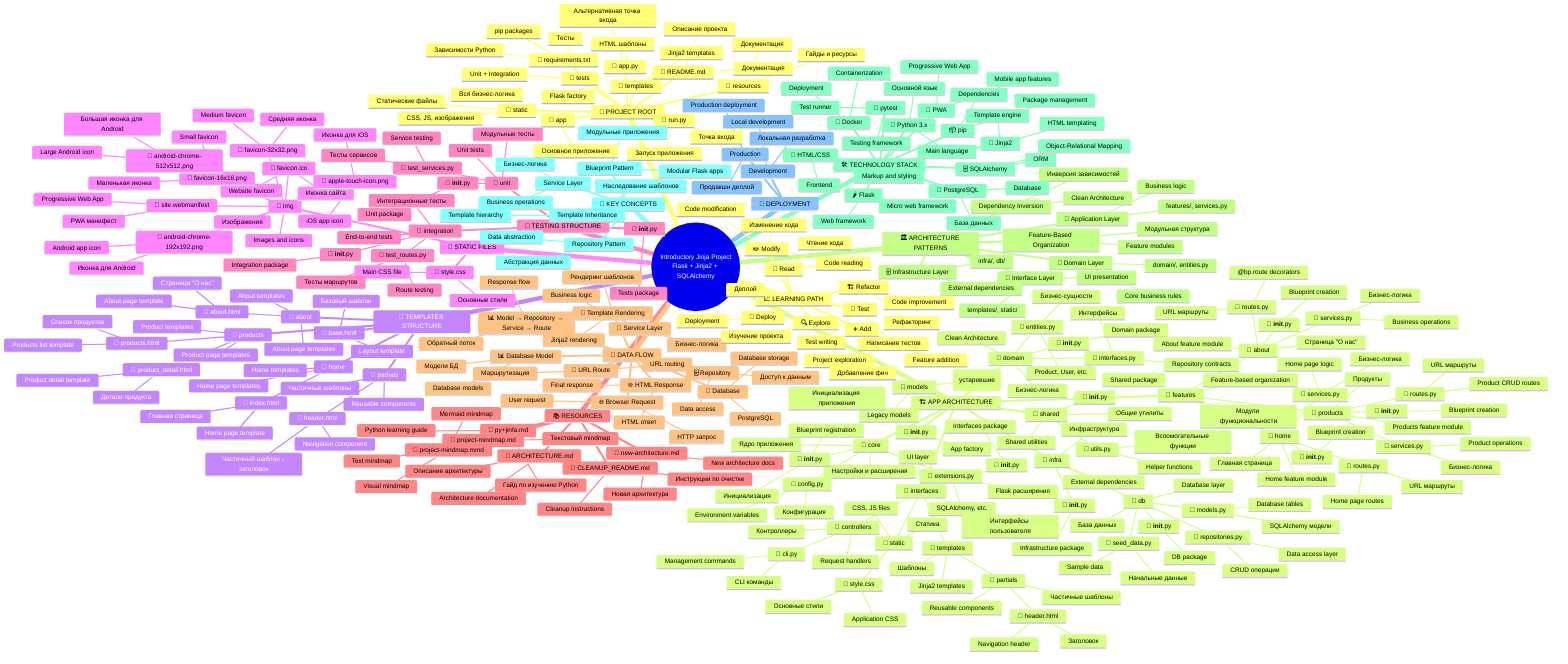 mindmap
  root((Introductory Jinja Project
Flask + Jinja2 + SQLAlchemy))
    📁 PROJECT ROOT
      📂 app
        Основное приложение
        Вся бизнес-логика
      📂 static
        Статические файлы
        CSS, JS, изображения
      📂 templates
        HTML шаблоны
        Jinja2 templates
      📂 tests
        Тесты
        Unit + Integration
      📂 resources
        Документация
        Гайды и ресурсы
      📄 requirements.txt
        Зависимости Python
        pip packages
      📄 run.py
        Точка входа
        Запуск приложения
      📄 app.py
        Альтернативная точка входа
        Flask factory
      📄 README.md
        Описание проекта
        Документация
    🏗️ APP ARCHITECTURE
      📂 core
        Ядро приложения
        Настройки и расширения
        📄 __init__.py
          Инициализация
          Blueprint registration
        📄 config.py
          Конфигурация
          Environment variables
        📄 extensions.py
          Flask расширения
          SQLAlchemy, etc.
      📂 domain
        Бизнес-логика
        Clean Architecture
        📄 __init__.py
          Domain package
        📄 entities.py
          Бизнес-сущности
          Product, User, etc.
        📄 interfaces.py
          Интерфейсы
          Repository contracts
      📂 features
        Модули функциональности
        Feature-based organization
        📂 about
          Страница "О нас"
          About feature module
          📄 __init__.py
            Blueprint creation
          📄 routes.py
            URL маршруты
            @bp.route decorators
          📄 services.py
            Бизнес-логика
            Business operations
        📂 home
          Главная страница
          Home feature module
          📄 __init__.py
            Blueprint creation
          📄 routes.py
            URL маршруты
            Home page routes
          📄 services.py
            Бизнес-логика
            Home page logic
        📂 products
          Продукты
          Products feature module
          📄 __init__.py
            Blueprint creation
          📄 routes.py
            URL маршруты
            Product CRUD routes
          📄 services.py
            Бизнес-логика
            Product operations
      📂 infra
        Инфраструктура
        External dependencies
        📄 __init__.py
          Infrastructure package
        📂 db
          База данных
          Database layer
          📄 __init__.py
            DB package
          📄 models.py
            SQLAlchemy модели
            Database tables
          📄 repositories.py
            CRUD операции
            Data access layer
          📄 seed_data.py
            Начальные данные
            Sample data
      📂 interfaces
        Интерфейсы пользователя
        UI layer
        📄 __init__.py
          Interfaces package
        📂 controllers
          Контроллеры
          Request handlers
          📄 cli.py
            CLI команды
            Management commands
        📂 static
          Статика
          CSS, JS files
          📄 style.css
            Основные стили
            Application CSS
        📂 templates
          Шаблоны
          Jinja2 templates
          📂 partials
            Частичные шаблоны
            Reusable components
            📄 header.html
              Заголовок
              Navigation header
      📂 models
        Модели (устаревшие)
        Legacy models
      📂 shared
        Общие утилиты
        Shared utilities
        📄 __init__.py
          Shared package
        📄 utils.py
          Вспомогательные функции
          Helper functions
      📄 __init__.py
        Инициализация приложения
        App factory
    🎨 TEMPLATES STRUCTURE
      📄 base.html
        Базовый шаблон
        Layout template
      📂 about
        About templates
        About page templates
        📄 about.html
          Страница "О нас"
          About page template
      📂 home
        Home templates
        Home page templates
        📄 index.html
          Главная страница
          Home page template
      📂 products
        Product templates
        Product page templates
        📄 products.html
          Список продуктов
          Products list template
        📄 product_detail.html
          Детали продукта
          Product detail template
      📂 partials
        Частичные шаблоны
        Reusable components
        📄 header.html
          Частичный шаблон - заголовок
          Navigation component
    🎯 STATIC FILES
      📄 style.css
        Основные стили
        Main CSS file
      📂 img
        Изображения
        Images and icons
        📄 favicon.ico
          Иконка сайта
          Website favicon
        📄 favicon-16x16.png
          Маленькая иконка
          Small favicon
        📄 favicon-32x32.png
          Средняя иконка
          Medium favicon
        📄 apple-touch-icon.png
          Иконка для iOS
          iOS app icon
        📄 android-chrome-192x192.png
          Иконка для Android
          Android app icon
        📄 android-chrome-512x512.png
          Большая иконка для Android
          Large Android icon
        📄 site.webmanifest
          PWA манифест
          Progressive Web App
    🧪 TESTING STRUCTURE
      📄 __init__.py
        Tests package
      📂 integration
        Интеграционные тесты
        End-to-end tests
        📄 __init__.py
          Integration package
        📄 test_routes.py
          Тесты маршрутов
          Route testing
      📂 unit
        Модульные тесты
        Unit tests
        📄 __init__.py
          Unit package
        📄 test_services.py
          Тесты сервисов
          Service testing
    📚 RESOURCES
      📄 py+jinfa.md
        Гайд по изучению Python
        Python learning guide
      📄 ARCHITECTURE.md
        Описание архитектуры
        Architecture documentation
      📄 CLEANUP_README.md
        Инструкции по очистке
        Cleanup instructions
      📄 new-architecture.md
        Новая архитектура
        New architecture docs
      📄 project-mindmap.md
        Текстовый mindmap
        Text mindmap
      📄 project-mindmap.mmd
        Mermaid mindmap
        Visual mindmap
    🔄 DATA FLOW
      🌐 Browser Request
        HTTP запрос
        User request
      📍 URL Route
        Маршрутизация
        URL routing
      🔧 Service Layer
        Бизнес-логика
        Business logic
      🗄️ Repository
        Доступ к данным
        Data access
      📊 Database Model
        Модели БД
        Database models
      💾 Database
        PostgreSQL
        Database storage
      📊 Model → Repository → Service → Route
        Обратный поток
        Response flow
      🎨 Template Rendering
        Рендеринг шаблонов
        Jinja2 rendering
      🌐 HTML Response
        HTML ответ
        Final response
    🏛️ ARCHITECTURE PATTERNS
      🎨 Interface Layer
        templates/, static/
        UI presentation
      🔧 Application Layer
        features/, services.py
        Business logic
      🏢 Domain Layer
        domain/, entities.py
        Core business rules
      🗄️ Infrastructure Layer
        infra/, db/
        External dependencies
      Feature-Based Organization
        Модульная структура
        Feature modules
      Dependency Inversion
        Инверсия зависимостей
        Clean Architecture
    🛠️ TECHNOLOGY STACK
      🐍 Python 3.x
        Основной язык
        Main language
      🌶️ Flask
        Web framework
        Micro web framework
      🗄️ SQLAlchemy
        ORM
        Object-Relational Mapping
      🐘 PostgreSQL
        База данных
        Database
      🎨 Jinja2
        Template engine
        HTML templating
      🎯 HTML/CSS
        Frontend
        Markup and styling
      📱 PWA
        Progressive Web App
        Mobile app features
      🧪 pytest
        Testing framework
        Test runner
      🐳 Docker
        Containerization
        Deployment
      📦 pip
        Package management
        Dependencies
    🎯 KEY CONCEPTS
      Blueprint Pattern
        Модульные приложения
        Modular Flask apps
      Repository Pattern
        Абстракция данных
        Data abstraction
      Service Layer
        Бизнес-логика
        Business operations
      Template Inheritance
        Наследование шаблонов
        Template hierarchy
    🚀 DEPLOYMENT
      Development
        Локальная разработка
        Local development
      Production
        Продакшн деплой
        Production deployment
    📈 LEARNING PATH
      🔍 Explore
        Изучение проекта
        Project exploration
      📖 Read
        Чтение кода
        Code reading
      ✏️ Modify
        Изменение кода
        Code modification
      ➕ Add
        Добавление фич
        Feature addition
      🧪 Test
        Написание тестов
        Test writing
      🏗️ Refactor
        Рефакторинг
        Code improvement
      🚀 Deploy
        Деплой
        Deployment